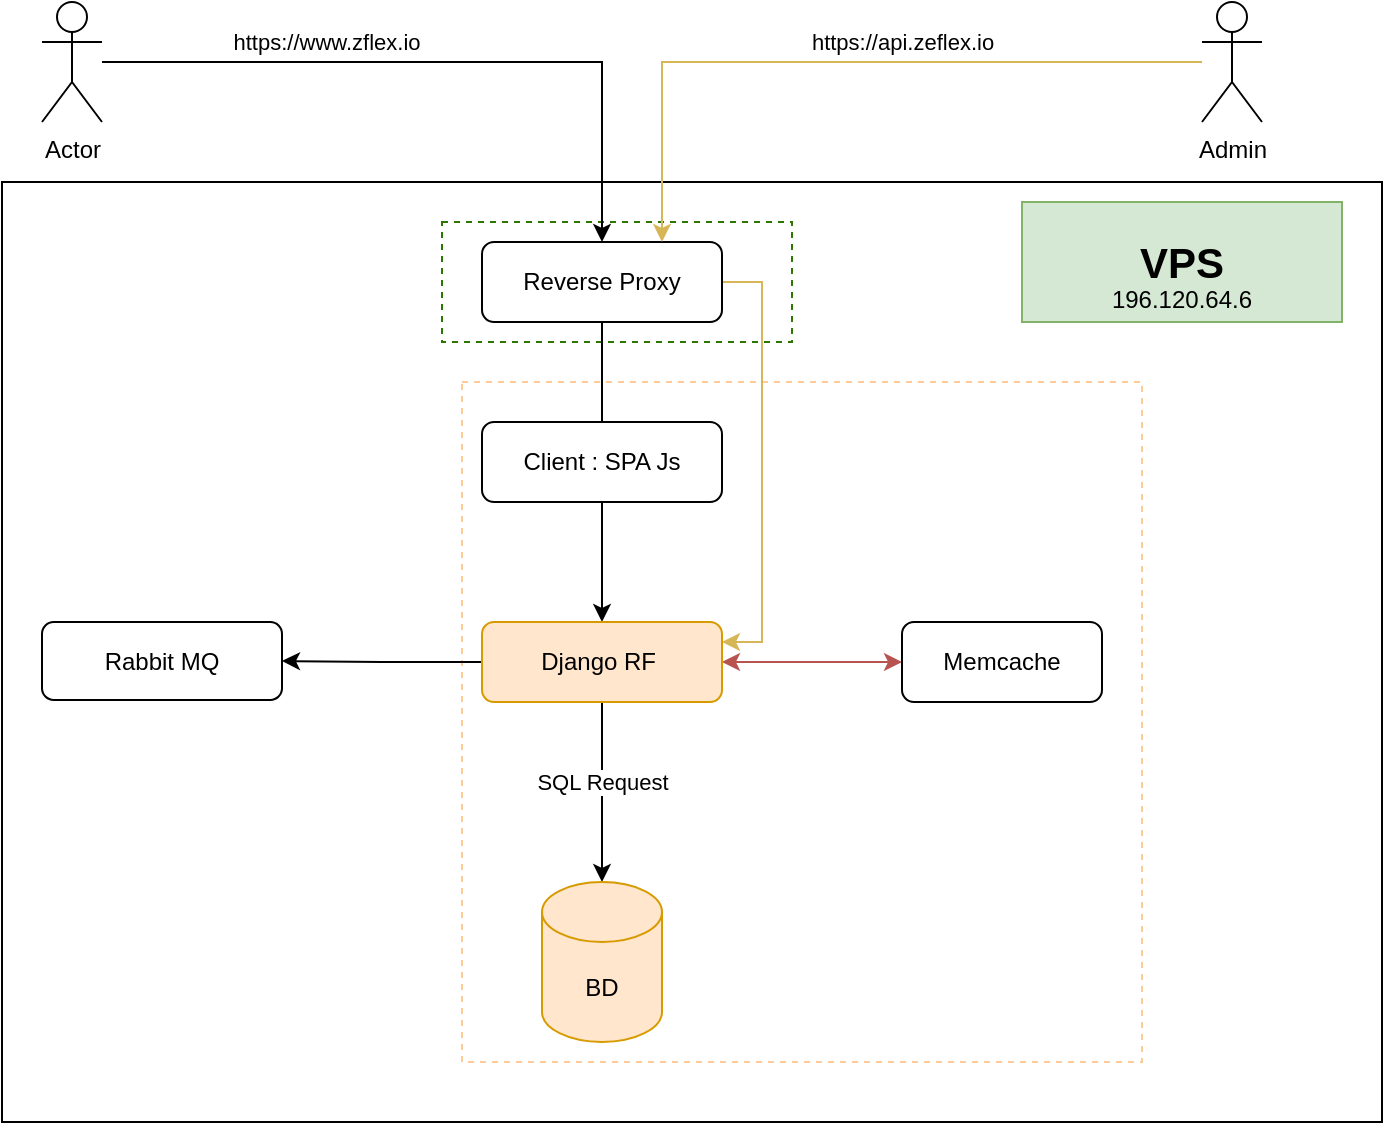 <mxfile version="15.4.0" type="device"><diagram id="kWOKPzZN8jQjzzR3Ycm9" name="Page-1"><mxGraphModel dx="1217" dy="763" grid="1" gridSize="10" guides="1" tooltips="1" connect="1" arrows="1" fold="1" page="1" pageScale="1" pageWidth="1169" pageHeight="827" math="0" shadow="0"><root><mxCell id="0"/><mxCell id="1" parent="0"/><mxCell id="iEVf0d9fEZ-qj0uJQk3X-1" value="" style="rounded=0;whiteSpace=wrap;html=1;align=center;" vertex="1" parent="1"><mxGeometry x="260" y="200" width="690" height="470" as="geometry"/></mxCell><mxCell id="iEVf0d9fEZ-qj0uJQk3X-2" value="" style="rounded=0;whiteSpace=wrap;html=1;fontSize=11;align=center;fillColor=none;dashed=1;strokeColor=#FFCC99;" vertex="1" parent="1"><mxGeometry x="490" y="300" width="340" height="340" as="geometry"/></mxCell><mxCell id="iEVf0d9fEZ-qj0uJQk3X-3" value="" style="rounded=0;whiteSpace=wrap;html=1;dashed=1;fontSize=11;strokeColor=#2D7600;fillColor=none;align=center;fontColor=#ffffff;" vertex="1" parent="1"><mxGeometry x="480" y="220" width="175" height="60" as="geometry"/></mxCell><mxCell id="iEVf0d9fEZ-qj0uJQk3X-4" style="edgeStyle=orthogonalEdgeStyle;rounded=0;orthogonalLoop=1;jettySize=auto;html=1;" edge="1" parent="1" source="iEVf0d9fEZ-qj0uJQk3X-6" target="iEVf0d9fEZ-qj0uJQk3X-11"><mxGeometry relative="1" as="geometry"><Array as="points"><mxPoint x="560" y="370"/><mxPoint x="560" y="370"/></Array></mxGeometry></mxCell><mxCell id="iEVf0d9fEZ-qj0uJQk3X-5" style="edgeStyle=orthogonalEdgeStyle;rounded=0;orthogonalLoop=1;jettySize=auto;html=1;entryX=1;entryY=0.25;entryDx=0;entryDy=0;fontSize=12;fillColor=#fff2cc;strokeColor=#d6b656;" edge="1" parent="1" source="iEVf0d9fEZ-qj0uJQk3X-6" target="iEVf0d9fEZ-qj0uJQk3X-11"><mxGeometry relative="1" as="geometry"><Array as="points"><mxPoint x="640" y="250"/><mxPoint x="640" y="430"/></Array></mxGeometry></mxCell><mxCell id="iEVf0d9fEZ-qj0uJQk3X-6" value="Reverse Proxy" style="rounded=1;whiteSpace=wrap;html=1;" vertex="1" parent="1"><mxGeometry x="500" y="230" width="120" height="40" as="geometry"/></mxCell><mxCell id="iEVf0d9fEZ-qj0uJQk3X-7" style="edgeStyle=orthogonalEdgeStyle;rounded=0;orthogonalLoop=1;jettySize=auto;html=1;" edge="1" parent="1" source="iEVf0d9fEZ-qj0uJQk3X-11" target="iEVf0d9fEZ-qj0uJQk3X-13"><mxGeometry relative="1" as="geometry"><Array as="points"><mxPoint x="560" y="584"/></Array></mxGeometry></mxCell><mxCell id="iEVf0d9fEZ-qj0uJQk3X-8" value="SQL Request" style="edgeLabel;html=1;align=center;verticalAlign=middle;resizable=0;points=[];" vertex="1" connectable="0" parent="iEVf0d9fEZ-qj0uJQk3X-7"><mxGeometry x="-0.226" relative="1" as="geometry"><mxPoint y="5" as="offset"/></mxGeometry></mxCell><mxCell id="iEVf0d9fEZ-qj0uJQk3X-9" style="edgeStyle=orthogonalEdgeStyle;rounded=0;orthogonalLoop=1;jettySize=auto;html=1;startArrow=classic;startFill=1;fillColor=#f8cecc;strokeColor=#b85450;" edge="1" parent="1" source="iEVf0d9fEZ-qj0uJQk3X-11" target="iEVf0d9fEZ-qj0uJQk3X-12"><mxGeometry relative="1" as="geometry"/></mxCell><mxCell id="iEVf0d9fEZ-qj0uJQk3X-10" style="edgeStyle=orthogonalEdgeStyle;rounded=0;orthogonalLoop=1;jettySize=auto;html=1;entryX=1;entryY=0.5;entryDx=0;entryDy=0;" edge="1" parent="1" source="iEVf0d9fEZ-qj0uJQk3X-11" target="iEVf0d9fEZ-qj0uJQk3X-14"><mxGeometry relative="1" as="geometry"/></mxCell><mxCell id="iEVf0d9fEZ-qj0uJQk3X-11" value="Django RF&amp;nbsp;" style="rounded=1;whiteSpace=wrap;html=1;fillColor=#ffe6cc;strokeColor=#d79b00;" vertex="1" parent="1"><mxGeometry x="500" y="420" width="120" height="40" as="geometry"/></mxCell><mxCell id="iEVf0d9fEZ-qj0uJQk3X-12" value="Memcache" style="rounded=1;whiteSpace=wrap;html=1;" vertex="1" parent="1"><mxGeometry x="710" y="420" width="100" height="40" as="geometry"/></mxCell><mxCell id="iEVf0d9fEZ-qj0uJQk3X-13" value="BD" style="shape=cylinder3;whiteSpace=wrap;html=1;boundedLbl=1;backgroundOutline=1;size=15;fillColor=#ffe6cc;strokeColor=#d79b00;" vertex="1" parent="1"><mxGeometry x="530" y="550" width="60" height="80" as="geometry"/></mxCell><mxCell id="iEVf0d9fEZ-qj0uJQk3X-14" value="Rabbit MQ" style="rounded=1;whiteSpace=wrap;html=1;" vertex="1" parent="1"><mxGeometry x="280" y="420" width="120" height="39" as="geometry"/></mxCell><mxCell id="iEVf0d9fEZ-qj0uJQk3X-15" style="edgeStyle=orthogonalEdgeStyle;rounded=0;orthogonalLoop=1;jettySize=auto;html=1;entryX=0.5;entryY=0;entryDx=0;entryDy=0;" edge="1" parent="1" source="iEVf0d9fEZ-qj0uJQk3X-17" target="iEVf0d9fEZ-qj0uJQk3X-6"><mxGeometry relative="1" as="geometry"/></mxCell><mxCell id="iEVf0d9fEZ-qj0uJQk3X-16" value="https://www.zflex.io" style="edgeLabel;html=1;align=center;verticalAlign=middle;resizable=0;points=[];" vertex="1" connectable="0" parent="iEVf0d9fEZ-qj0uJQk3X-15"><mxGeometry x="-0.245" relative="1" as="geometry"><mxPoint x="-17" y="-10" as="offset"/></mxGeometry></mxCell><mxCell id="iEVf0d9fEZ-qj0uJQk3X-17" value="Actor" style="shape=umlActor;verticalLabelPosition=bottom;verticalAlign=top;html=1;outlineConnect=0;" vertex="1" parent="1"><mxGeometry x="280" y="110" width="30" height="60" as="geometry"/></mxCell><mxCell id="iEVf0d9fEZ-qj0uJQk3X-18" value="Client : SPA Js" style="rounded=1;whiteSpace=wrap;html=1;align=center;" vertex="1" parent="1"><mxGeometry x="500" y="320" width="120" height="40" as="geometry"/></mxCell><mxCell id="iEVf0d9fEZ-qj0uJQk3X-19" style="edgeStyle=orthogonalEdgeStyle;rounded=0;orthogonalLoop=1;jettySize=auto;html=1;entryX=0.75;entryY=0;entryDx=0;entryDy=0;fontSize=12;fillColor=#fff2cc;strokeColor=#d6b656;" edge="1" parent="1" source="iEVf0d9fEZ-qj0uJQk3X-21" target="iEVf0d9fEZ-qj0uJQk3X-6"><mxGeometry relative="1" as="geometry"/></mxCell><mxCell id="iEVf0d9fEZ-qj0uJQk3X-20" value="https://api.zeflex.io" style="edgeLabel;html=1;align=center;verticalAlign=middle;resizable=0;points=[];fontSize=11;" vertex="1" connectable="0" parent="iEVf0d9fEZ-qj0uJQk3X-19"><mxGeometry x="-0.161" y="-1" relative="1" as="geometry"><mxPoint x="1" y="-9" as="offset"/></mxGeometry></mxCell><mxCell id="iEVf0d9fEZ-qj0uJQk3X-21" value="Admin" style="shape=umlActor;verticalLabelPosition=bottom;verticalAlign=top;html=1;outlineConnect=0;fontSize=12;" vertex="1" parent="1"><mxGeometry x="860" y="110" width="30" height="60" as="geometry"/></mxCell><mxCell id="iEVf0d9fEZ-qj0uJQk3X-22" value="" style="group" vertex="1" connectable="0" parent="1"><mxGeometry x="770" y="210" width="160" height="60" as="geometry"/></mxCell><mxCell id="iEVf0d9fEZ-qj0uJQk3X-23" value="VPS" style="text;html=1;strokeColor=#82b366;fillColor=#d5e8d4;align=center;verticalAlign=middle;whiteSpace=wrap;rounded=0;fontStyle=1;fontSize=21;" vertex="1" parent="iEVf0d9fEZ-qj0uJQk3X-22"><mxGeometry width="160" height="60" as="geometry"/></mxCell><mxCell id="iEVf0d9fEZ-qj0uJQk3X-24" value="&lt;font style=&quot;font-size: 12px&quot;&gt;196.120.64.6&lt;/font&gt;" style="text;html=1;strokeColor=none;fillColor=none;align=center;verticalAlign=middle;whiteSpace=wrap;rounded=0;fontSize=21;" vertex="1" parent="iEVf0d9fEZ-qj0uJQk3X-22"><mxGeometry y="30" width="160" height="30" as="geometry"/></mxCell></root></mxGraphModel></diagram></mxfile>